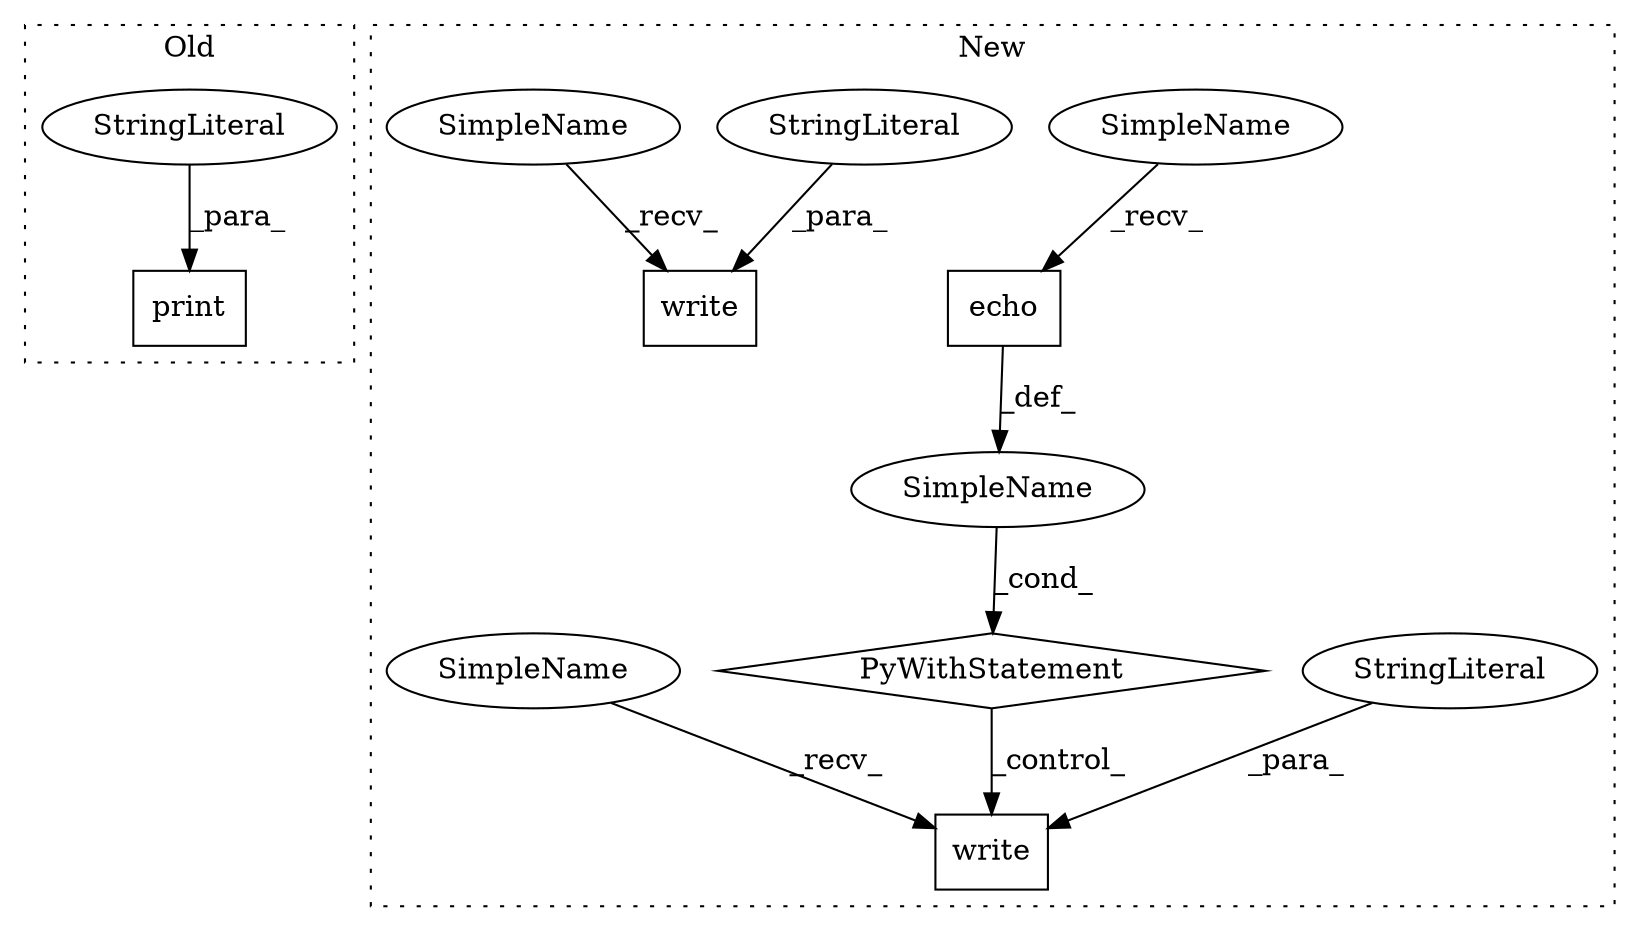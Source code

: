digraph G {
subgraph cluster0 {
1 [label="print" a="32" s="149,175" l="6,1" shape="box"];
7 [label="StringLiteral" a="45" s="155" l="20" shape="ellipse"];
label = "Old";
style="dotted";
}
subgraph cluster1 {
2 [label="write" a="32" s="243,272" l="6,1" shape="box"];
3 [label="StringLiteral" a="45" s="249" l="6" shape="ellipse"];
4 [label="SimpleName" a="42" s="" l="" shape="ellipse"];
5 [label="PyWithStatement" a="104" s="140,166" l="10,2" shape="diamond"];
6 [label="echo" a="32" s="160" l="6" shape="box"];
8 [label="write" a="32" s="475,497" l="6,1" shape="box"];
9 [label="StringLiteral" a="45" s="481" l="9" shape="ellipse"];
10 [label="SimpleName" a="42" s="150" l="9" shape="ellipse"];
11 [label="SimpleName" a="42" s="465" l="9" shape="ellipse"];
12 [label="SimpleName" a="42" s="233" l="9" shape="ellipse"];
label = "New";
style="dotted";
}
3 -> 2 [label="_para_"];
4 -> 5 [label="_cond_"];
5 -> 2 [label="_control_"];
6 -> 4 [label="_def_"];
7 -> 1 [label="_para_"];
9 -> 8 [label="_para_"];
10 -> 6 [label="_recv_"];
11 -> 8 [label="_recv_"];
12 -> 2 [label="_recv_"];
}